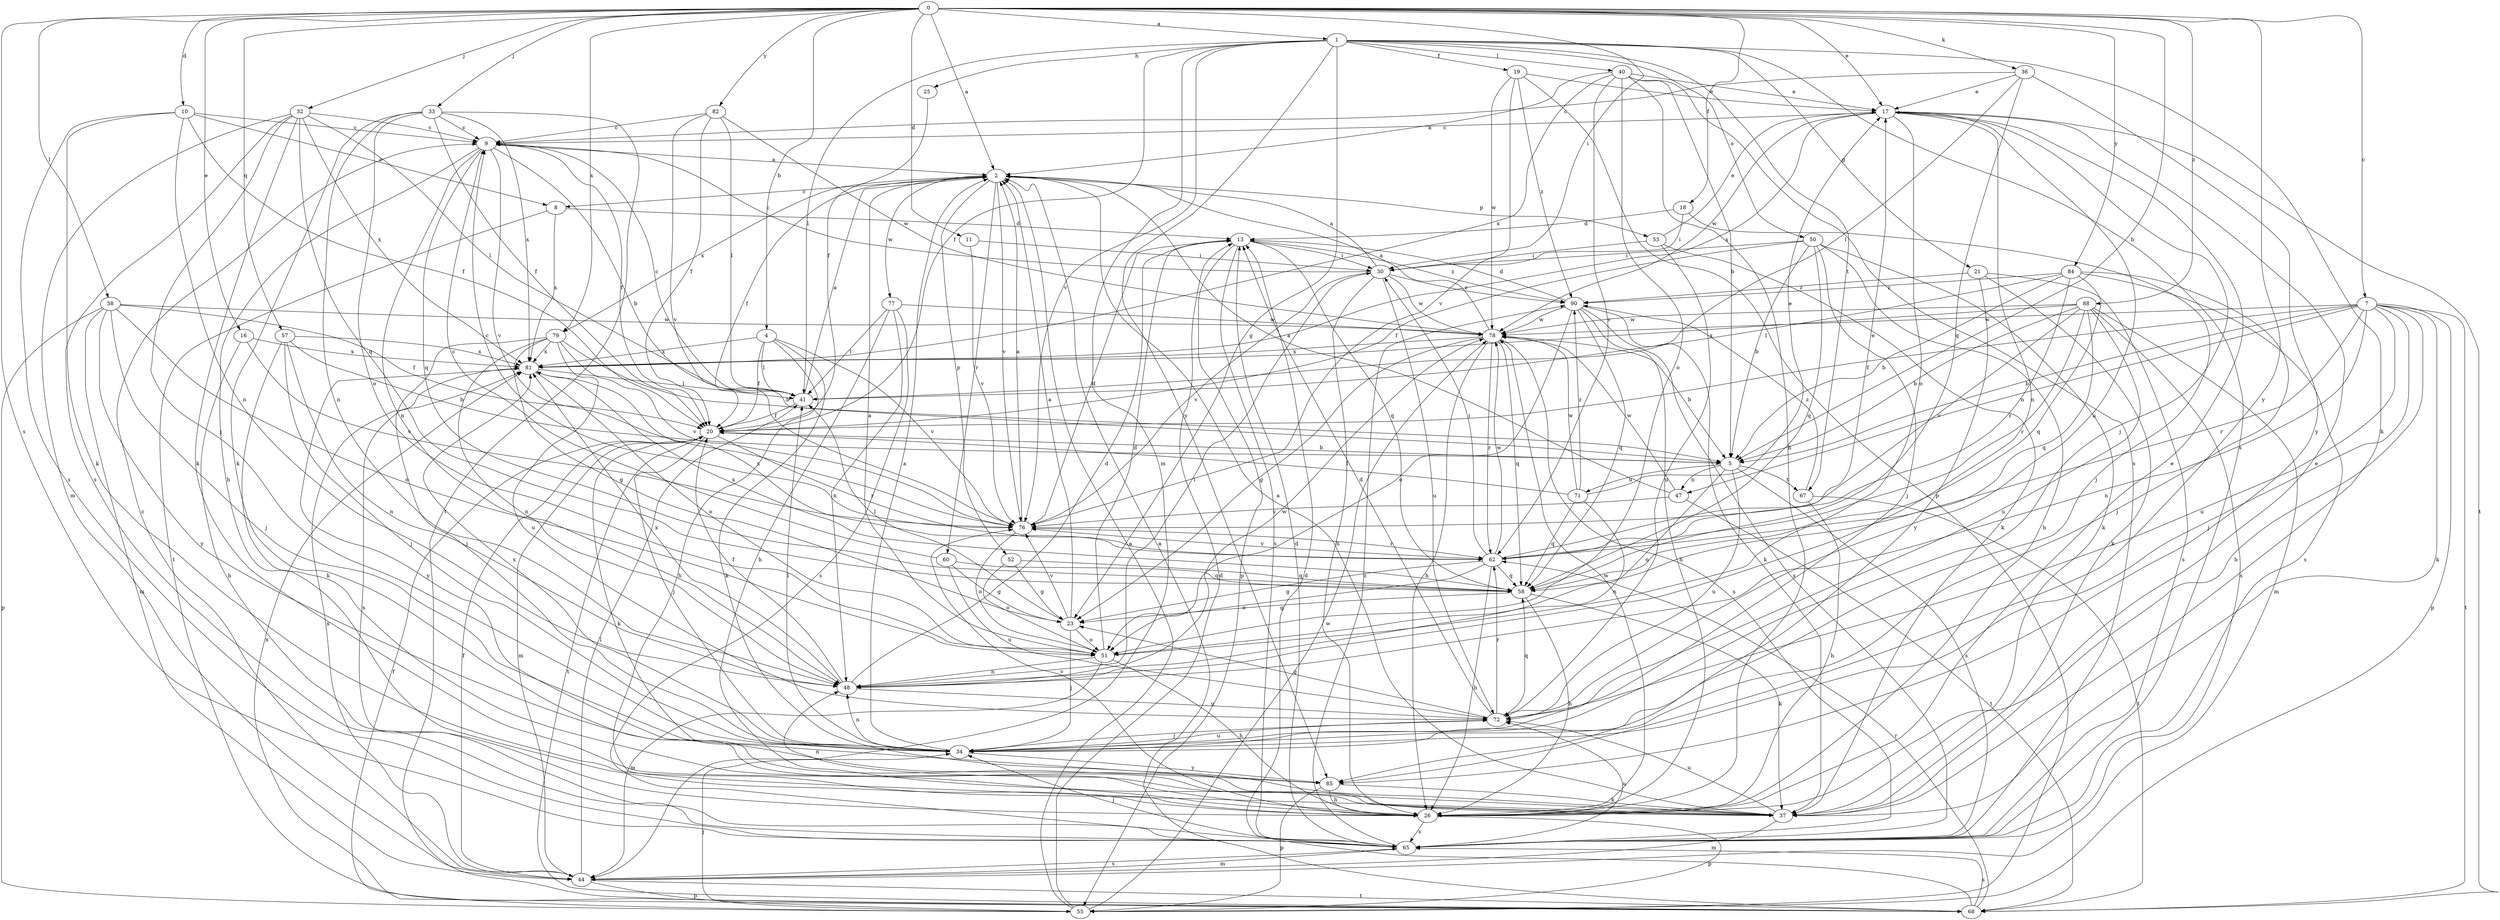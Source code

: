 strict digraph  {
0;
1;
2;
4;
5;
7;
8;
9;
10;
11;
13;
16;
17;
18;
19;
20;
21;
23;
25;
26;
30;
32;
33;
34;
36;
37;
38;
40;
41;
44;
47;
48;
50;
51;
52;
53;
55;
57;
58;
60;
62;
65;
67;
68;
71;
72;
76;
77;
78;
79;
81;
82;
84;
85;
88;
90;
0 -> 1  [label=a];
0 -> 2  [label=a];
0 -> 4  [label=b];
0 -> 5  [label=b];
0 -> 7  [label=c];
0 -> 10  [label=d];
0 -> 11  [label=d];
0 -> 16  [label=e];
0 -> 17  [label=e];
0 -> 18  [label=f];
0 -> 30  [label=i];
0 -> 32  [label=j];
0 -> 33  [label=j];
0 -> 36  [label=k];
0 -> 38  [label=l];
0 -> 57  [label=q];
0 -> 65  [label=s];
0 -> 79  [label=x];
0 -> 82  [label=y];
0 -> 84  [label=y];
0 -> 85  [label=y];
0 -> 88  [label=z];
1 -> 19  [label=f];
1 -> 20  [label=f];
1 -> 21  [label=g];
1 -> 23  [label=g];
1 -> 25  [label=h];
1 -> 37  [label=k];
1 -> 40  [label=l];
1 -> 41  [label=l];
1 -> 44  [label=m];
1 -> 50  [label=o];
1 -> 65  [label=s];
1 -> 67  [label=t];
1 -> 76  [label=v];
1 -> 85  [label=y];
2 -> 8  [label=c];
2 -> 20  [label=f];
2 -> 52  [label=p];
2 -> 53  [label=p];
2 -> 60  [label=r];
2 -> 76  [label=v];
2 -> 77  [label=w];
2 -> 79  [label=x];
4 -> 20  [label=f];
4 -> 26  [label=h];
4 -> 37  [label=k];
4 -> 41  [label=l];
4 -> 76  [label=v];
4 -> 81  [label=x];
5 -> 47  [label=n];
5 -> 51  [label=o];
5 -> 65  [label=s];
5 -> 67  [label=t];
5 -> 71  [label=u];
5 -> 72  [label=u];
7 -> 5  [label=b];
7 -> 20  [label=f];
7 -> 26  [label=h];
7 -> 34  [label=j];
7 -> 37  [label=k];
7 -> 47  [label=n];
7 -> 48  [label=n];
7 -> 55  [label=p];
7 -> 62  [label=r];
7 -> 68  [label=t];
7 -> 72  [label=u];
7 -> 78  [label=w];
8 -> 13  [label=d];
8 -> 68  [label=t];
8 -> 81  [label=x];
9 -> 2  [label=a];
9 -> 5  [label=b];
9 -> 20  [label=f];
9 -> 26  [label=h];
9 -> 48  [label=n];
9 -> 58  [label=q];
9 -> 76  [label=v];
10 -> 8  [label=c];
10 -> 9  [label=c];
10 -> 20  [label=f];
10 -> 37  [label=k];
10 -> 48  [label=n];
10 -> 65  [label=s];
11 -> 30  [label=i];
11 -> 76  [label=v];
13 -> 30  [label=i];
13 -> 55  [label=p];
13 -> 58  [label=q];
13 -> 65  [label=s];
13 -> 90  [label=z];
16 -> 26  [label=h];
16 -> 76  [label=v];
16 -> 81  [label=x];
17 -> 9  [label=c];
17 -> 34  [label=j];
17 -> 48  [label=n];
17 -> 51  [label=o];
17 -> 68  [label=t];
17 -> 72  [label=u];
17 -> 78  [label=w];
17 -> 81  [label=x];
18 -> 13  [label=d];
18 -> 30  [label=i];
18 -> 34  [label=j];
19 -> 17  [label=e];
19 -> 55  [label=p];
19 -> 76  [label=v];
19 -> 78  [label=w];
19 -> 90  [label=z];
20 -> 5  [label=b];
20 -> 34  [label=j];
20 -> 37  [label=k];
20 -> 44  [label=m];
20 -> 62  [label=r];
20 -> 68  [label=t];
21 -> 37  [label=k];
21 -> 65  [label=s];
21 -> 85  [label=y];
21 -> 90  [label=z];
23 -> 2  [label=a];
23 -> 34  [label=j];
23 -> 41  [label=l];
23 -> 51  [label=o];
23 -> 76  [label=v];
25 -> 20  [label=f];
26 -> 17  [label=e];
26 -> 48  [label=n];
26 -> 55  [label=p];
26 -> 65  [label=s];
26 -> 76  [label=v];
26 -> 78  [label=w];
30 -> 2  [label=a];
30 -> 9  [label=c];
30 -> 26  [label=h];
30 -> 72  [label=u];
30 -> 76  [label=v];
30 -> 78  [label=w];
30 -> 90  [label=z];
32 -> 9  [label=c];
32 -> 34  [label=j];
32 -> 37  [label=k];
32 -> 41  [label=l];
32 -> 44  [label=m];
32 -> 58  [label=q];
32 -> 65  [label=s];
32 -> 81  [label=x];
33 -> 9  [label=c];
33 -> 20  [label=f];
33 -> 37  [label=k];
33 -> 48  [label=n];
33 -> 51  [label=o];
33 -> 68  [label=t];
33 -> 81  [label=x];
34 -> 2  [label=a];
34 -> 41  [label=l];
34 -> 48  [label=n];
34 -> 72  [label=u];
34 -> 81  [label=x];
34 -> 85  [label=y];
36 -> 9  [label=c];
36 -> 17  [label=e];
36 -> 41  [label=l];
36 -> 58  [label=q];
36 -> 85  [label=y];
37 -> 2  [label=a];
37 -> 17  [label=e];
37 -> 44  [label=m];
37 -> 72  [label=u];
38 -> 20  [label=f];
38 -> 34  [label=j];
38 -> 44  [label=m];
38 -> 51  [label=o];
38 -> 55  [label=p];
38 -> 78  [label=w];
38 -> 85  [label=y];
40 -> 2  [label=a];
40 -> 5  [label=b];
40 -> 17  [label=e];
40 -> 26  [label=h];
40 -> 51  [label=o];
40 -> 62  [label=r];
40 -> 65  [label=s];
40 -> 81  [label=x];
41 -> 2  [label=a];
41 -> 9  [label=c];
41 -> 20  [label=f];
44 -> 9  [label=c];
44 -> 20  [label=f];
44 -> 41  [label=l];
44 -> 55  [label=p];
44 -> 65  [label=s];
44 -> 68  [label=t];
44 -> 81  [label=x];
47 -> 2  [label=a];
47 -> 68  [label=t];
47 -> 76  [label=v];
47 -> 78  [label=w];
48 -> 13  [label=d];
48 -> 20  [label=f];
48 -> 30  [label=i];
48 -> 72  [label=u];
48 -> 78  [label=w];
48 -> 81  [label=x];
50 -> 5  [label=b];
50 -> 20  [label=f];
50 -> 26  [label=h];
50 -> 30  [label=i];
50 -> 34  [label=j];
50 -> 37  [label=k];
50 -> 58  [label=q];
51 -> 2  [label=a];
51 -> 13  [label=d];
51 -> 26  [label=h];
51 -> 44  [label=m];
51 -> 48  [label=n];
52 -> 23  [label=g];
52 -> 51  [label=o];
52 -> 58  [label=q];
53 -> 17  [label=e];
53 -> 30  [label=i];
53 -> 37  [label=k];
53 -> 72  [label=u];
55 -> 2  [label=a];
55 -> 13  [label=d];
55 -> 20  [label=f];
55 -> 34  [label=j];
55 -> 78  [label=w];
57 -> 5  [label=b];
57 -> 34  [label=j];
57 -> 37  [label=k];
57 -> 48  [label=n];
57 -> 81  [label=x];
58 -> 23  [label=g];
58 -> 26  [label=h];
58 -> 37  [label=k];
58 -> 81  [label=x];
60 -> 9  [label=c];
60 -> 23  [label=g];
60 -> 58  [label=q];
60 -> 72  [label=u];
62 -> 17  [label=e];
62 -> 23  [label=g];
62 -> 26  [label=h];
62 -> 30  [label=i];
62 -> 51  [label=o];
62 -> 58  [label=q];
62 -> 76  [label=v];
62 -> 78  [label=w];
62 -> 81  [label=x];
65 -> 13  [label=d];
65 -> 34  [label=j];
65 -> 44  [label=m];
65 -> 72  [label=u];
65 -> 81  [label=x];
65 -> 90  [label=z];
67 -> 26  [label=h];
67 -> 68  [label=t];
67 -> 90  [label=z];
68 -> 2  [label=a];
68 -> 13  [label=d];
68 -> 62  [label=r];
68 -> 65  [label=s];
68 -> 81  [label=x];
71 -> 17  [label=e];
71 -> 20  [label=f];
71 -> 48  [label=n];
71 -> 58  [label=q];
71 -> 78  [label=w];
71 -> 90  [label=z];
72 -> 13  [label=d];
72 -> 23  [label=g];
72 -> 34  [label=j];
72 -> 58  [label=q];
72 -> 62  [label=r];
76 -> 2  [label=a];
76 -> 9  [label=c];
76 -> 13  [label=d];
76 -> 51  [label=o];
76 -> 62  [label=r];
77 -> 26  [label=h];
77 -> 41  [label=l];
77 -> 48  [label=n];
77 -> 65  [label=s];
77 -> 78  [label=w];
78 -> 2  [label=a];
78 -> 5  [label=b];
78 -> 23  [label=g];
78 -> 26  [label=h];
78 -> 58  [label=q];
78 -> 62  [label=r];
78 -> 65  [label=s];
78 -> 81  [label=x];
79 -> 5  [label=b];
79 -> 23  [label=g];
79 -> 34  [label=j];
79 -> 48  [label=n];
79 -> 72  [label=u];
79 -> 76  [label=v];
79 -> 81  [label=x];
81 -> 41  [label=l];
81 -> 51  [label=o];
81 -> 85  [label=y];
82 -> 9  [label=c];
82 -> 20  [label=f];
82 -> 41  [label=l];
82 -> 76  [label=v];
82 -> 78  [label=w];
84 -> 5  [label=b];
84 -> 34  [label=j];
84 -> 41  [label=l];
84 -> 58  [label=q];
84 -> 62  [label=r];
84 -> 65  [label=s];
84 -> 90  [label=z];
85 -> 26  [label=h];
85 -> 37  [label=k];
85 -> 55  [label=p];
88 -> 5  [label=b];
88 -> 44  [label=m];
88 -> 58  [label=q];
88 -> 62  [label=r];
88 -> 65  [label=s];
88 -> 72  [label=u];
88 -> 76  [label=v];
88 -> 78  [label=w];
88 -> 81  [label=x];
90 -> 13  [label=d];
90 -> 26  [label=h];
90 -> 37  [label=k];
90 -> 51  [label=o];
90 -> 58  [label=q];
90 -> 65  [label=s];
90 -> 78  [label=w];
}
